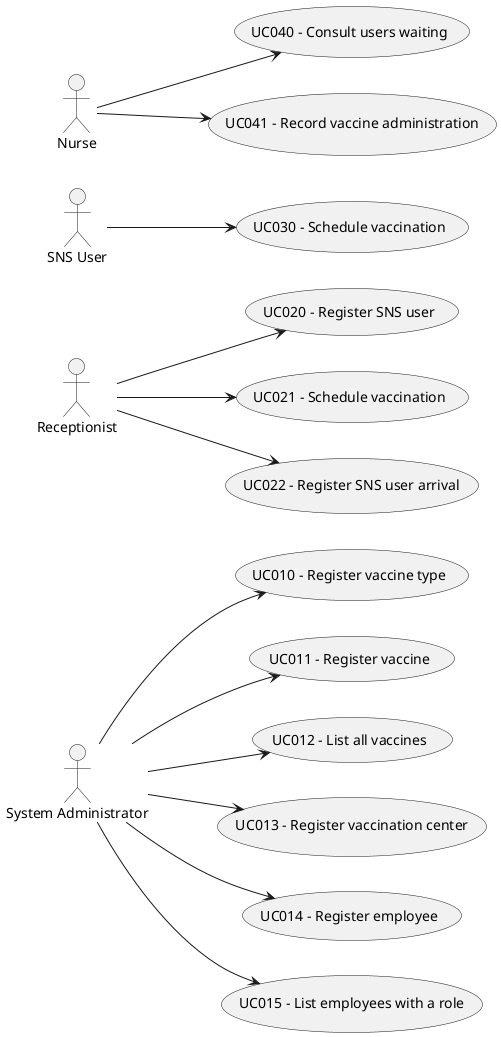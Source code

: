 @startuml
'https://plantuml.com/use-case-diagram

left to right direction
'top to bottom direction

actor "System Administrator" as Adm
actor "Receptionist" as Recep
actor "SNS User" as User
actor "Nurse" as Nurse

usecase "UC010 - Register vaccine type" as UC010
usecase "UC011 - Register vaccine" as UC011
usecase "UC012 - List all vaccines" as UC012
usecase "UC013 - Register vaccination center" as UC013
usecase "UC014 - Register employee" as UC014
usecase "UC015 - List employees with a role" as UC015

usecase "UC020 - Register SNS user" as UC020
usecase "UC021 - Schedule vaccination" as UC021
usecase "UC022 - Register SNS user arrival" as UC022

usecase "UC030 - Schedule vaccination" as UC030

usecase "UC040 - Consult users waiting" as UC040
usecase "UC041 - Record vaccine administration" as UC041

Adm -down-> UC010
Adm -down-> UC011
Adm -down-> UC012
Adm -down-> UC013
Adm -down-> UC014
Adm -down-> UC015

Recep -down-> UC020
Recep -down-> UC021
Recep -down-> UC022

User -down-> UC030

Nurse -down-> UC040
Nurse -down-> UC041

@enduml